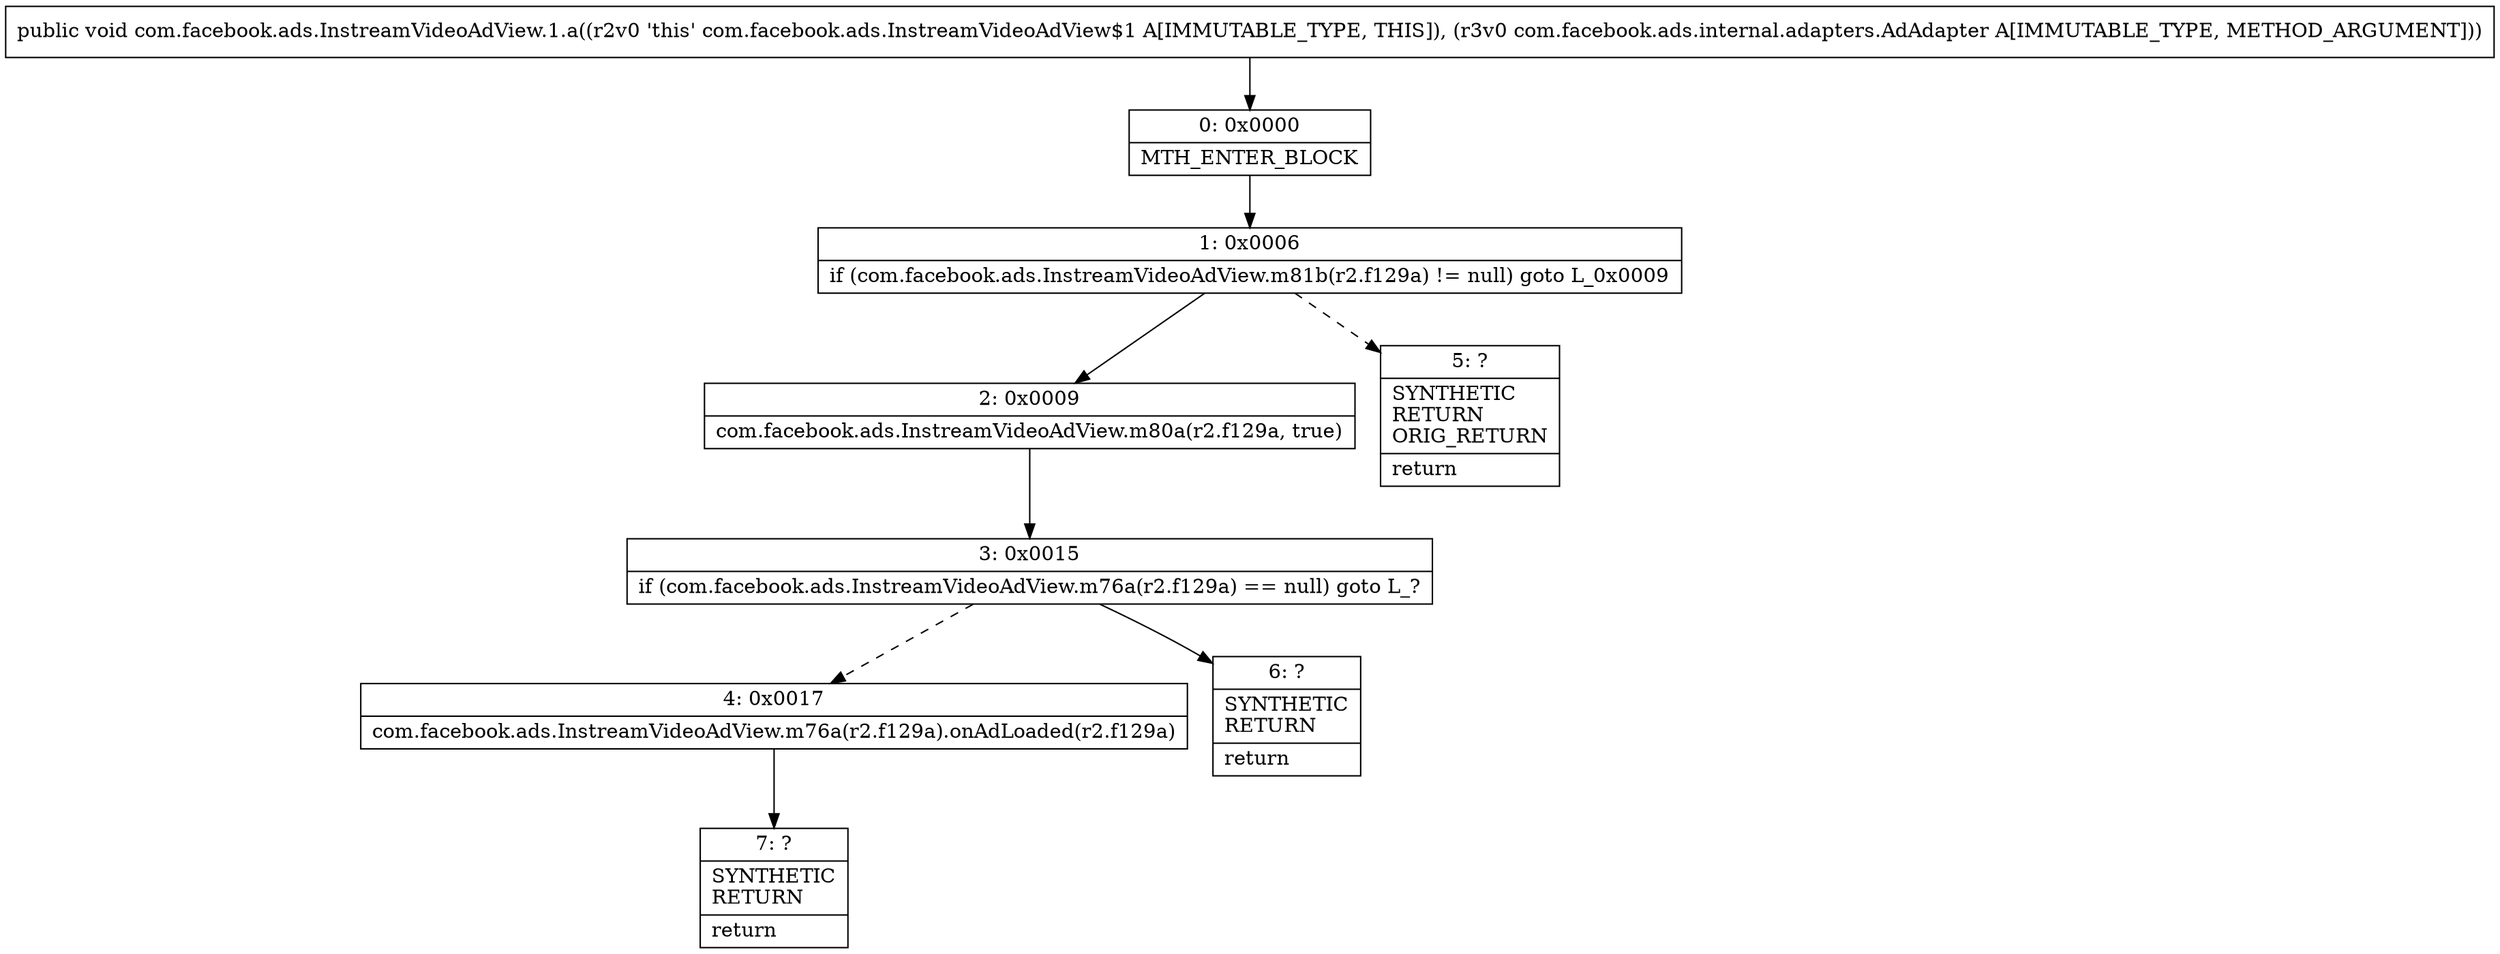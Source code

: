 digraph "CFG forcom.facebook.ads.InstreamVideoAdView.1.a(Lcom\/facebook\/ads\/internal\/adapters\/AdAdapter;)V" {
Node_0 [shape=record,label="{0\:\ 0x0000|MTH_ENTER_BLOCK\l}"];
Node_1 [shape=record,label="{1\:\ 0x0006|if (com.facebook.ads.InstreamVideoAdView.m81b(r2.f129a) != null) goto L_0x0009\l}"];
Node_2 [shape=record,label="{2\:\ 0x0009|com.facebook.ads.InstreamVideoAdView.m80a(r2.f129a, true)\l}"];
Node_3 [shape=record,label="{3\:\ 0x0015|if (com.facebook.ads.InstreamVideoAdView.m76a(r2.f129a) == null) goto L_?\l}"];
Node_4 [shape=record,label="{4\:\ 0x0017|com.facebook.ads.InstreamVideoAdView.m76a(r2.f129a).onAdLoaded(r2.f129a)\l}"];
Node_5 [shape=record,label="{5\:\ ?|SYNTHETIC\lRETURN\lORIG_RETURN\l|return\l}"];
Node_6 [shape=record,label="{6\:\ ?|SYNTHETIC\lRETURN\l|return\l}"];
Node_7 [shape=record,label="{7\:\ ?|SYNTHETIC\lRETURN\l|return\l}"];
MethodNode[shape=record,label="{public void com.facebook.ads.InstreamVideoAdView.1.a((r2v0 'this' com.facebook.ads.InstreamVideoAdView$1 A[IMMUTABLE_TYPE, THIS]), (r3v0 com.facebook.ads.internal.adapters.AdAdapter A[IMMUTABLE_TYPE, METHOD_ARGUMENT])) }"];
MethodNode -> Node_0;
Node_0 -> Node_1;
Node_1 -> Node_2;
Node_1 -> Node_5[style=dashed];
Node_2 -> Node_3;
Node_3 -> Node_4[style=dashed];
Node_3 -> Node_6;
Node_4 -> Node_7;
}

